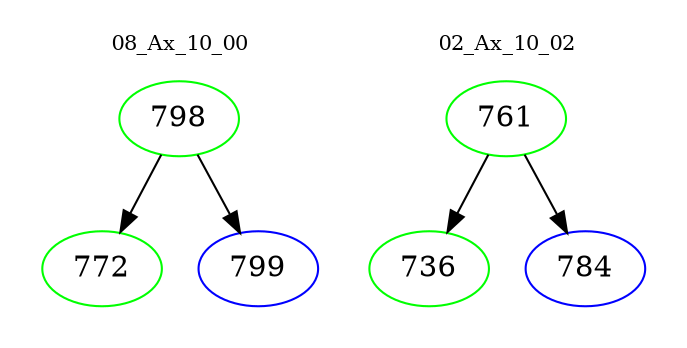 digraph{
subgraph cluster_0 {
color = white
label = "08_Ax_10_00";
fontsize=10;
T0_798 [label="798", color="green"]
T0_798 -> T0_772 [color="black"]
T0_772 [label="772", color="green"]
T0_798 -> T0_799 [color="black"]
T0_799 [label="799", color="blue"]
}
subgraph cluster_1 {
color = white
label = "02_Ax_10_02";
fontsize=10;
T1_761 [label="761", color="green"]
T1_761 -> T1_736 [color="black"]
T1_736 [label="736", color="green"]
T1_761 -> T1_784 [color="black"]
T1_784 [label="784", color="blue"]
}
}

